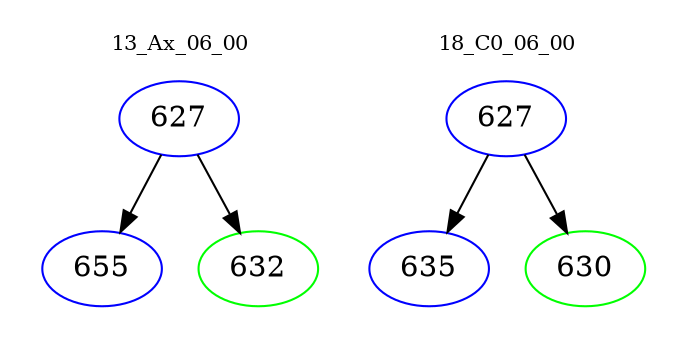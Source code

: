 digraph{
subgraph cluster_0 {
color = white
label = "13_Ax_06_00";
fontsize=10;
T0_627 [label="627", color="blue"]
T0_627 -> T0_655 [color="black"]
T0_655 [label="655", color="blue"]
T0_627 -> T0_632 [color="black"]
T0_632 [label="632", color="green"]
}
subgraph cluster_1 {
color = white
label = "18_C0_06_00";
fontsize=10;
T1_627 [label="627", color="blue"]
T1_627 -> T1_635 [color="black"]
T1_635 [label="635", color="blue"]
T1_627 -> T1_630 [color="black"]
T1_630 [label="630", color="green"]
}
}
